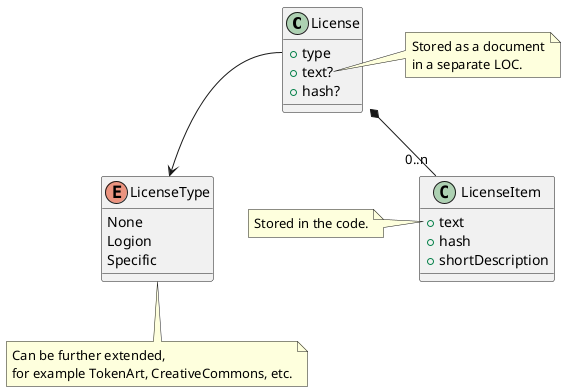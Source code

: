 @startuml
'https://plantuml.com/class-diagram

class License {
  + type
  + text?
  + hash?
}

enum LicenseType {
None
Logion
Specific
}

class LicenseItem {
  + text
  + hash
  + shortDescription
}

License *-- "0..n" LicenseItem

License::type --> LicenseType

note bottom of LicenseType
Can be further extended,
for example TokenArt, CreativeCommons, etc.
end note

note right of License::text
Stored as a document
in a separate LOC.
end note

note left of LicenseItem::text
Stored in the code.
end note

@enduml
